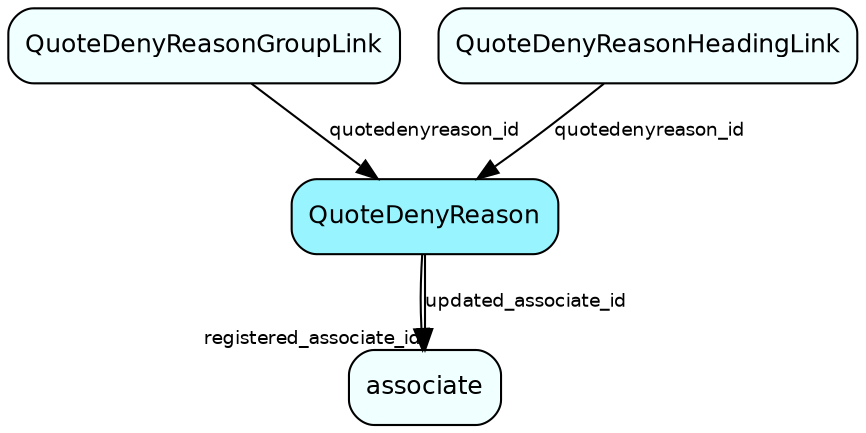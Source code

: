 digraph QuoteDenyReason  {
node [shape = box style="rounded, filled" fontname = "Helvetica" fontsize = "12" ]
edge [fontname = "Helvetica" fontsize = "9"]

QuoteDenyReason[fillcolor = "cadetblue1"]
associate[fillcolor = "azure1"]
QuoteDenyReasonGroupLink[fillcolor = "azure1"]
QuoteDenyReasonHeadingLink[fillcolor = "azure1"]
QuoteDenyReason -> associate [headlabel = "registered_associate_id"]
QuoteDenyReason -> associate [label = "updated_associate_id"]
QuoteDenyReasonGroupLink -> QuoteDenyReason [label = "quotedenyreason_id"]
QuoteDenyReasonHeadingLink -> QuoteDenyReason [label = "quotedenyreason_id"]
}
